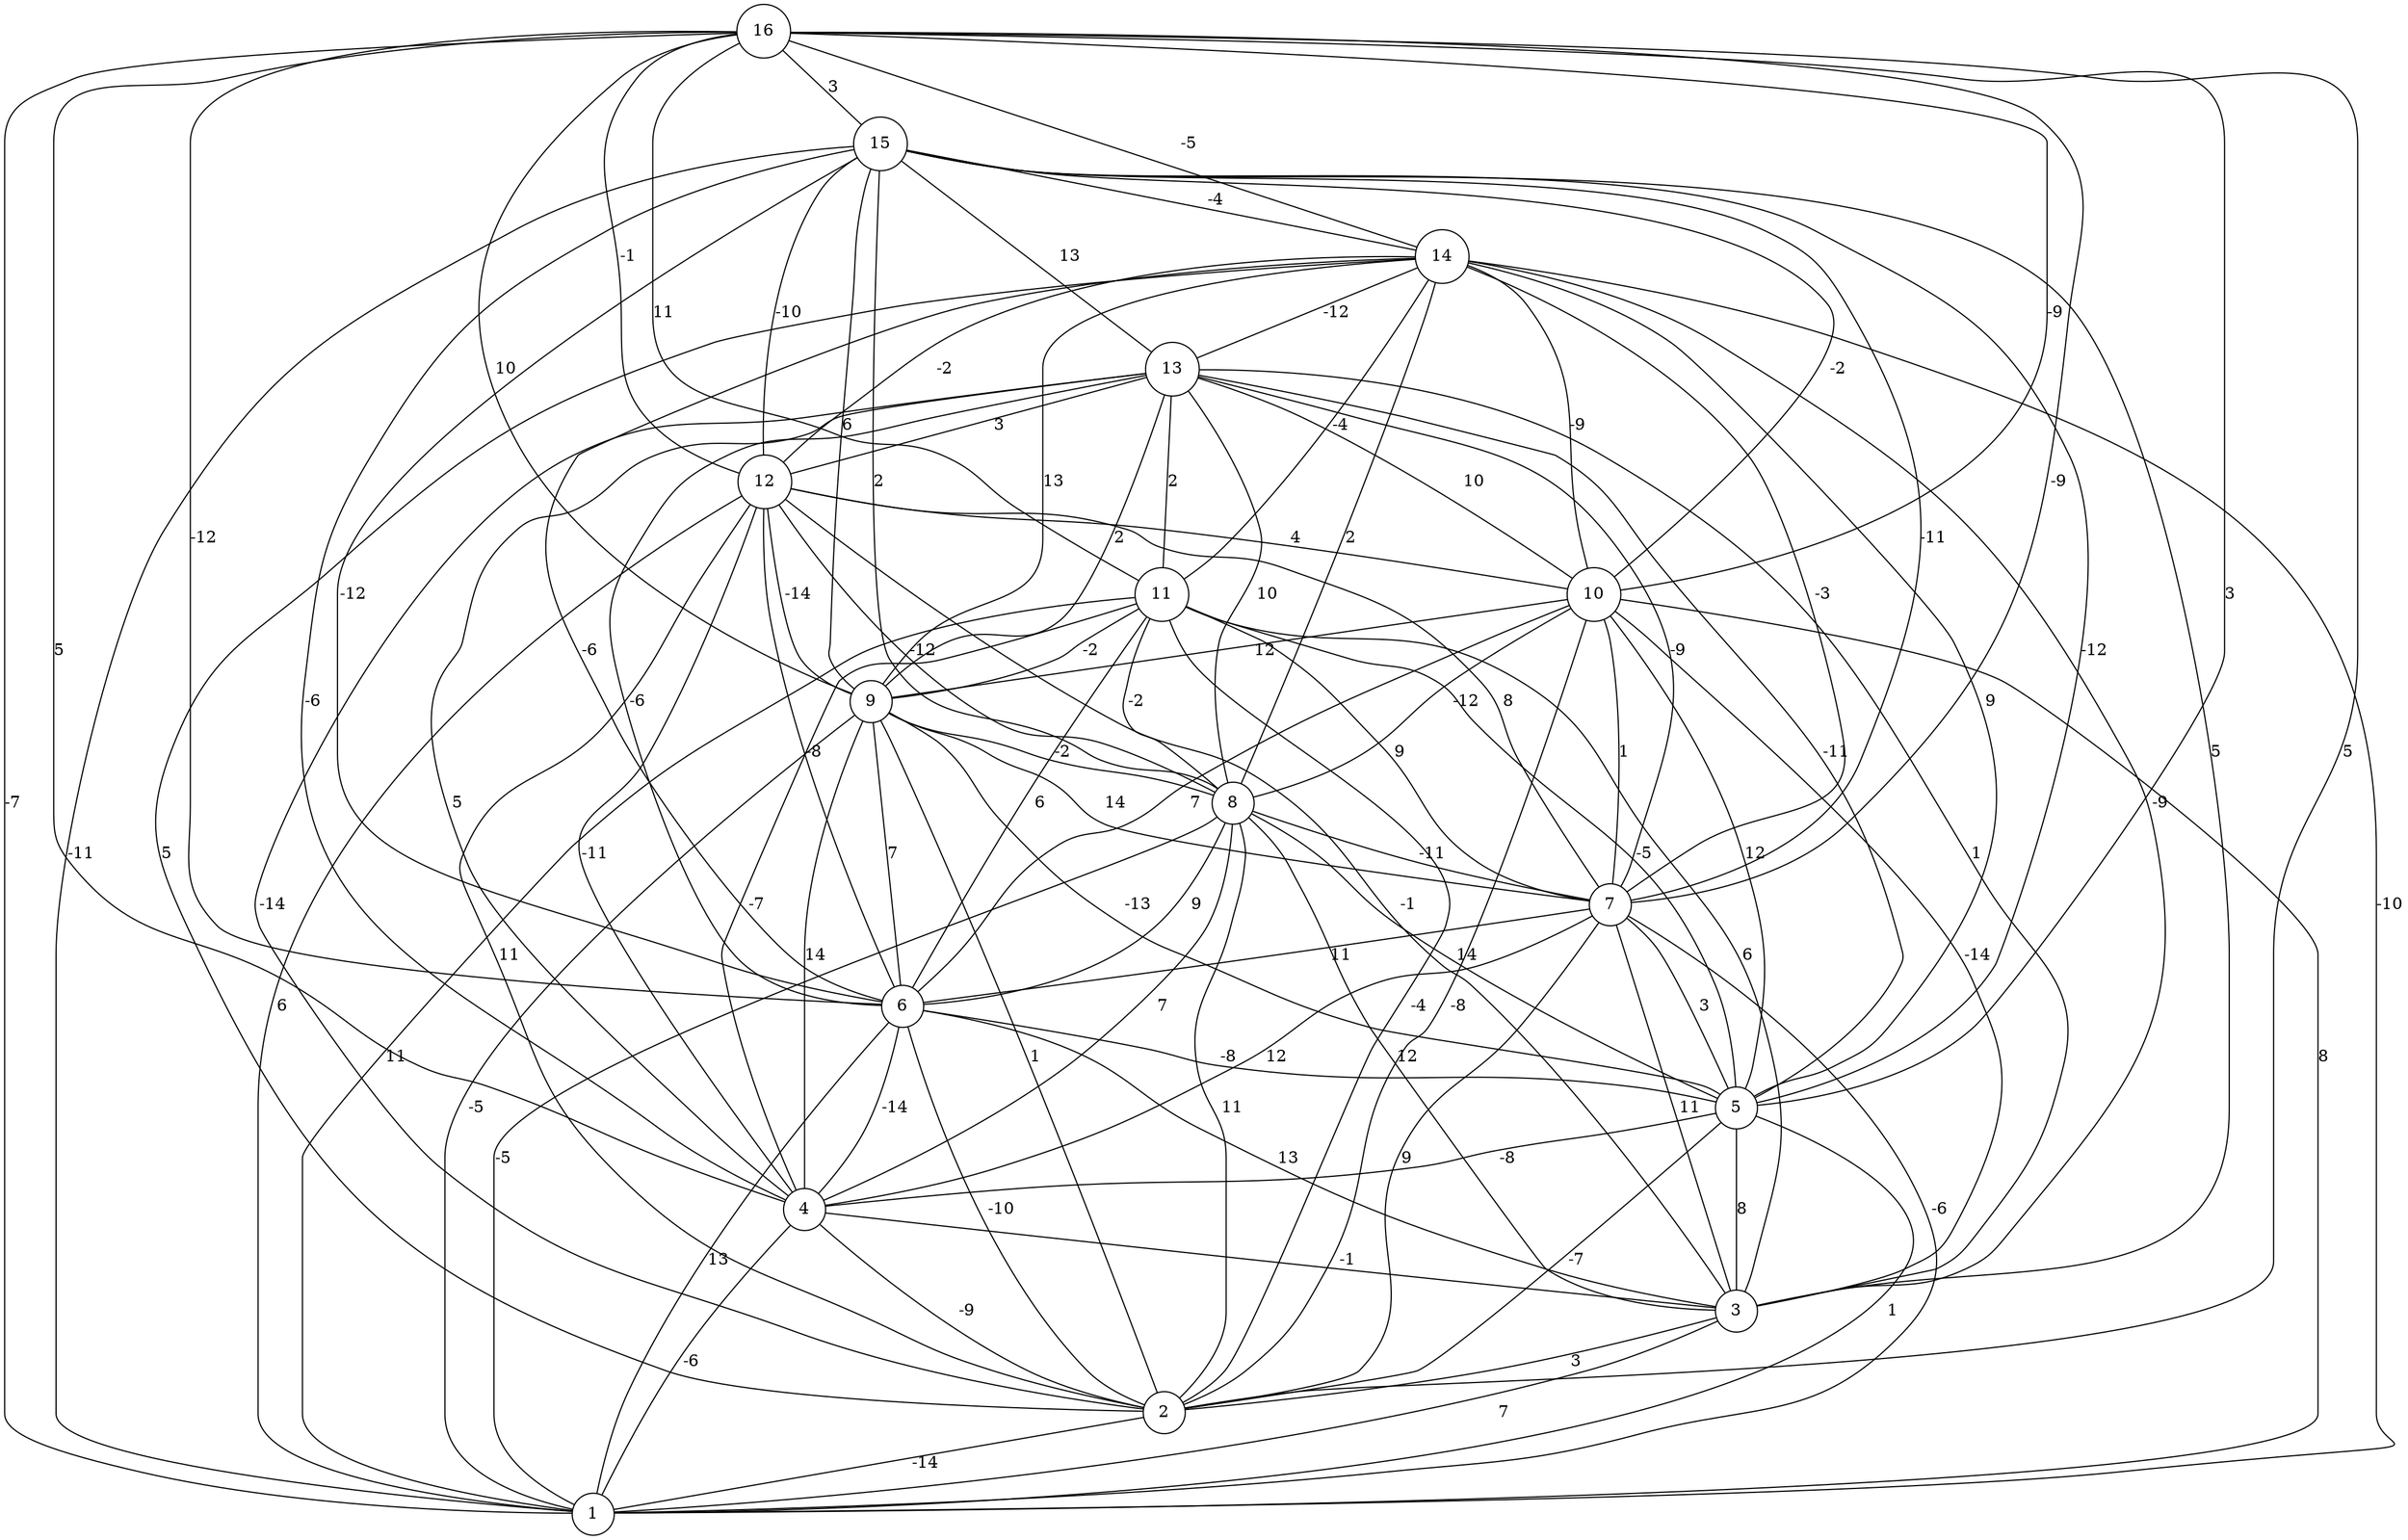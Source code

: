 graph { 
	 fontname="Helvetica,Arial,sans-serif" 
	 node [shape = circle]; 
	 16 -- 1 [label = "-7"];
	 16 -- 2 [label = "5"];
	 16 -- 4 [label = "5"];
	 16 -- 5 [label = "3"];
	 16 -- 6 [label = "-12"];
	 16 -- 7 [label = "-9"];
	 16 -- 9 [label = "10"];
	 16 -- 10 [label = "-9"];
	 16 -- 11 [label = "11"];
	 16 -- 12 [label = "-1"];
	 16 -- 14 [label = "-5"];
	 16 -- 15 [label = "3"];
	 15 -- 1 [label = "-11"];
	 15 -- 3 [label = "5"];
	 15 -- 4 [label = "-6"];
	 15 -- 5 [label = "-12"];
	 15 -- 6 [label = "-12"];
	 15 -- 7 [label = "-11"];
	 15 -- 8 [label = "2"];
	 15 -- 9 [label = "6"];
	 15 -- 10 [label = "-2"];
	 15 -- 12 [label = "-10"];
	 15 -- 13 [label = "13"];
	 15 -- 14 [label = "-4"];
	 14 -- 1 [label = "-10"];
	 14 -- 2 [label = "5"];
	 14 -- 3 [label = "-9"];
	 14 -- 5 [label = "9"];
	 14 -- 6 [label = "-6"];
	 14 -- 7 [label = "-3"];
	 14 -- 8 [label = "2"];
	 14 -- 9 [label = "13"];
	 14 -- 10 [label = "-9"];
	 14 -- 11 [label = "-4"];
	 14 -- 12 [label = "-2"];
	 14 -- 13 [label = "-12"];
	 13 -- 2 [label = "-14"];
	 13 -- 3 [label = "1"];
	 13 -- 4 [label = "5"];
	 13 -- 5 [label = "-11"];
	 13 -- 6 [label = "-6"];
	 13 -- 7 [label = "-9"];
	 13 -- 8 [label = "10"];
	 13 -- 9 [label = "2"];
	 13 -- 10 [label = "10"];
	 13 -- 11 [label = "2"];
	 13 -- 12 [label = "3"];
	 12 -- 1 [label = "6"];
	 12 -- 2 [label = "11"];
	 12 -- 3 [label = "-1"];
	 12 -- 4 [label = "-11"];
	 12 -- 6 [label = "-8"];
	 12 -- 7 [label = "8"];
	 12 -- 8 [label = "-12"];
	 12 -- 9 [label = "-14"];
	 12 -- 10 [label = "4"];
	 11 -- 1 [label = "11"];
	 11 -- 2 [label = "-4"];
	 11 -- 3 [label = "6"];
	 11 -- 4 [label = "-7"];
	 11 -- 5 [label = "-5"];
	 11 -- 6 [label = "6"];
	 11 -- 7 [label = "9"];
	 11 -- 8 [label = "-2"];
	 11 -- 9 [label = "-2"];
	 10 -- 1 [label = "8"];
	 10 -- 2 [label = "-8"];
	 10 -- 3 [label = "-14"];
	 10 -- 5 [label = "12"];
	 10 -- 6 [label = "7"];
	 10 -- 7 [label = "1"];
	 10 -- 8 [label = "-12"];
	 10 -- 9 [label = "12"];
	 9 -- 1 [label = "-5"];
	 9 -- 2 [label = "1"];
	 9 -- 4 [label = "14"];
	 9 -- 5 [label = "-13"];
	 9 -- 6 [label = "7"];
	 9 -- 7 [label = "14"];
	 9 -- 8 [label = "-2"];
	 8 -- 1 [label = "-5"];
	 8 -- 2 [label = "11"];
	 8 -- 3 [label = "12"];
	 8 -- 4 [label = "7"];
	 8 -- 5 [label = "14"];
	 8 -- 6 [label = "9"];
	 8 -- 7 [label = "-11"];
	 7 -- 1 [label = "-6"];
	 7 -- 2 [label = "9"];
	 7 -- 3 [label = "11"];
	 7 -- 4 [label = "12"];
	 7 -- 5 [label = "3"];
	 7 -- 6 [label = "11"];
	 6 -- 1 [label = "13"];
	 6 -- 2 [label = "-10"];
	 6 -- 3 [label = "13"];
	 6 -- 4 [label = "-14"];
	 6 -- 5 [label = "-8"];
	 5 -- 1 [label = "1"];
	 5 -- 2 [label = "-7"];
	 5 -- 3 [label = "8"];
	 5 -- 4 [label = "-8"];
	 4 -- 1 [label = "-6"];
	 4 -- 2 [label = "-9"];
	 4 -- 3 [label = "-1"];
	 3 -- 1 [label = "7"];
	 3 -- 2 [label = "3"];
	 2 -- 1 [label = "-14"];
	 1;
	 2;
	 3;
	 4;
	 5;
	 6;
	 7;
	 8;
	 9;
	 10;
	 11;
	 12;
	 13;
	 14;
	 15;
	 16;
}
